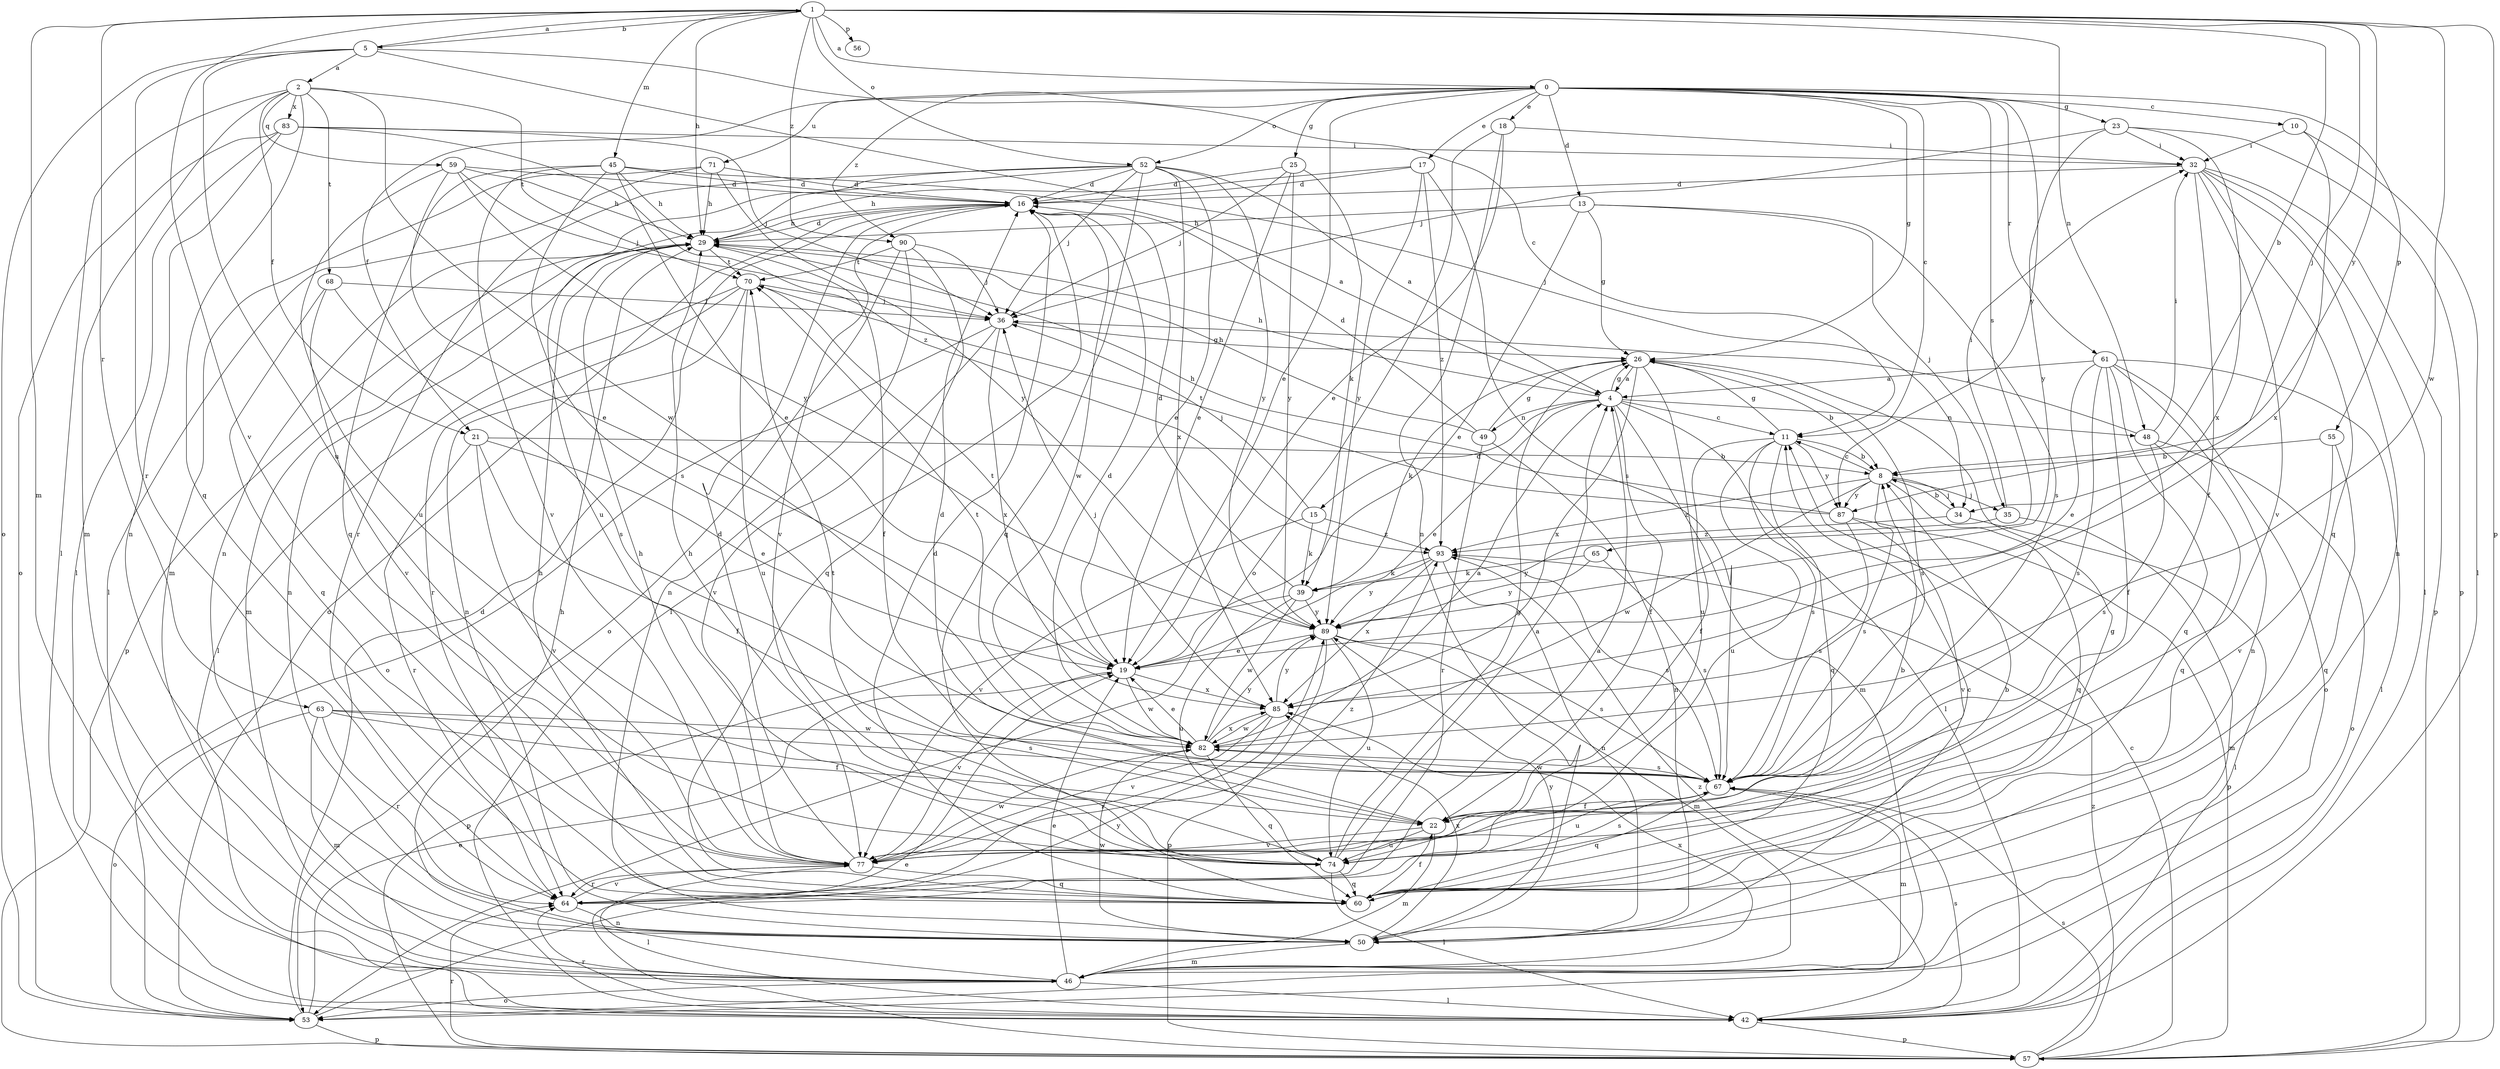 strict digraph  {
0;
1;
2;
4;
5;
8;
10;
11;
13;
15;
16;
17;
18;
19;
21;
22;
23;
25;
26;
29;
32;
34;
35;
36;
39;
42;
45;
46;
48;
49;
50;
52;
53;
55;
56;
57;
59;
60;
61;
63;
64;
65;
67;
68;
70;
71;
74;
77;
82;
83;
85;
87;
89;
90;
93;
0 -> 10  [label=c];
0 -> 11  [label=c];
0 -> 13  [label=d];
0 -> 17  [label=e];
0 -> 18  [label=e];
0 -> 19  [label=e];
0 -> 21  [label=f];
0 -> 23  [label=g];
0 -> 25  [label=g];
0 -> 26  [label=g];
0 -> 52  [label=o];
0 -> 55  [label=p];
0 -> 61  [label=r];
0 -> 65  [label=s];
0 -> 71  [label=u];
0 -> 87  [label=y];
0 -> 90  [label=z];
1 -> 0  [label=a];
1 -> 5  [label=b];
1 -> 8  [label=b];
1 -> 29  [label=h];
1 -> 34  [label=j];
1 -> 45  [label=m];
1 -> 46  [label=m];
1 -> 48  [label=n];
1 -> 52  [label=o];
1 -> 56  [label=p];
1 -> 57  [label=p];
1 -> 63  [label=r];
1 -> 77  [label=v];
1 -> 82  [label=w];
1 -> 87  [label=y];
1 -> 90  [label=z];
2 -> 21  [label=f];
2 -> 42  [label=l];
2 -> 46  [label=m];
2 -> 59  [label=q];
2 -> 60  [label=q];
2 -> 68  [label=t];
2 -> 70  [label=t];
2 -> 82  [label=w];
2 -> 83  [label=x];
4 -> 11  [label=c];
4 -> 15  [label=d];
4 -> 19  [label=e];
4 -> 22  [label=f];
4 -> 26  [label=g];
4 -> 29  [label=h];
4 -> 42  [label=l];
4 -> 46  [label=m];
4 -> 48  [label=n];
4 -> 49  [label=n];
5 -> 1  [label=a];
5 -> 2  [label=a];
5 -> 11  [label=c];
5 -> 34  [label=j];
5 -> 53  [label=o];
5 -> 64  [label=r];
5 -> 74  [label=u];
8 -> 11  [label=c];
8 -> 34  [label=j];
8 -> 35  [label=j];
8 -> 60  [label=q];
8 -> 67  [label=s];
8 -> 82  [label=w];
8 -> 87  [label=y];
8 -> 93  [label=z];
10 -> 32  [label=i];
10 -> 42  [label=l];
10 -> 85  [label=x];
11 -> 8  [label=b];
11 -> 22  [label=f];
11 -> 26  [label=g];
11 -> 60  [label=q];
11 -> 67  [label=s];
11 -> 74  [label=u];
11 -> 87  [label=y];
13 -> 19  [label=e];
13 -> 26  [label=g];
13 -> 29  [label=h];
13 -> 35  [label=j];
13 -> 67  [label=s];
15 -> 36  [label=j];
15 -> 39  [label=k];
15 -> 77  [label=v];
15 -> 93  [label=z];
16 -> 29  [label=h];
16 -> 42  [label=l];
16 -> 53  [label=o];
16 -> 77  [label=v];
16 -> 82  [label=w];
17 -> 16  [label=d];
17 -> 29  [label=h];
17 -> 67  [label=s];
17 -> 89  [label=y];
17 -> 93  [label=z];
18 -> 19  [label=e];
18 -> 32  [label=i];
18 -> 50  [label=n];
18 -> 53  [label=o];
19 -> 70  [label=t];
19 -> 77  [label=v];
19 -> 82  [label=w];
19 -> 85  [label=x];
21 -> 8  [label=b];
21 -> 19  [label=e];
21 -> 22  [label=f];
21 -> 64  [label=r];
21 -> 77  [label=v];
22 -> 16  [label=d];
22 -> 46  [label=m];
22 -> 74  [label=u];
22 -> 77  [label=v];
23 -> 32  [label=i];
23 -> 36  [label=j];
23 -> 57  [label=p];
23 -> 85  [label=x];
23 -> 89  [label=y];
25 -> 16  [label=d];
25 -> 19  [label=e];
25 -> 36  [label=j];
25 -> 39  [label=k];
25 -> 89  [label=y];
26 -> 4  [label=a];
26 -> 8  [label=b];
26 -> 39  [label=k];
26 -> 67  [label=s];
26 -> 74  [label=u];
26 -> 85  [label=x];
29 -> 16  [label=d];
29 -> 22  [label=f];
29 -> 46  [label=m];
29 -> 50  [label=n];
29 -> 57  [label=p];
29 -> 70  [label=t];
32 -> 16  [label=d];
32 -> 22  [label=f];
32 -> 42  [label=l];
32 -> 50  [label=n];
32 -> 57  [label=p];
32 -> 60  [label=q];
32 -> 77  [label=v];
34 -> 8  [label=b];
34 -> 42  [label=l];
34 -> 93  [label=z];
35 -> 32  [label=i];
35 -> 46  [label=m];
35 -> 89  [label=y];
36 -> 26  [label=g];
36 -> 53  [label=o];
36 -> 77  [label=v];
36 -> 85  [label=x];
39 -> 16  [label=d];
39 -> 57  [label=p];
39 -> 74  [label=u];
39 -> 82  [label=w];
39 -> 89  [label=y];
42 -> 57  [label=p];
42 -> 64  [label=r];
42 -> 67  [label=s];
42 -> 93  [label=z];
45 -> 4  [label=a];
45 -> 16  [label=d];
45 -> 19  [label=e];
45 -> 29  [label=h];
45 -> 60  [label=q];
45 -> 67  [label=s];
45 -> 77  [label=v];
46 -> 19  [label=e];
46 -> 29  [label=h];
46 -> 42  [label=l];
46 -> 53  [label=o];
46 -> 85  [label=x];
48 -> 32  [label=i];
48 -> 36  [label=j];
48 -> 53  [label=o];
48 -> 60  [label=q];
48 -> 67  [label=s];
49 -> 16  [label=d];
49 -> 26  [label=g];
49 -> 29  [label=h];
49 -> 50  [label=n];
49 -> 64  [label=r];
50 -> 11  [label=c];
50 -> 46  [label=m];
50 -> 82  [label=w];
50 -> 85  [label=x];
50 -> 89  [label=y];
52 -> 4  [label=a];
52 -> 16  [label=d];
52 -> 19  [label=e];
52 -> 36  [label=j];
52 -> 50  [label=n];
52 -> 60  [label=q];
52 -> 64  [label=r];
52 -> 74  [label=u];
52 -> 85  [label=x];
52 -> 89  [label=y];
53 -> 16  [label=d];
53 -> 19  [label=e];
53 -> 57  [label=p];
53 -> 89  [label=y];
55 -> 8  [label=b];
55 -> 60  [label=q];
55 -> 77  [label=v];
57 -> 11  [label=c];
57 -> 19  [label=e];
57 -> 64  [label=r];
57 -> 67  [label=s];
57 -> 93  [label=z];
59 -> 16  [label=d];
59 -> 19  [label=e];
59 -> 29  [label=h];
59 -> 36  [label=j];
59 -> 74  [label=u];
59 -> 89  [label=y];
60 -> 16  [label=d];
60 -> 22  [label=f];
60 -> 26  [label=g];
60 -> 29  [label=h];
61 -> 4  [label=a];
61 -> 19  [label=e];
61 -> 22  [label=f];
61 -> 42  [label=l];
61 -> 50  [label=n];
61 -> 53  [label=o];
61 -> 60  [label=q];
61 -> 67  [label=s];
63 -> 22  [label=f];
63 -> 46  [label=m];
63 -> 53  [label=o];
63 -> 64  [label=r];
63 -> 67  [label=s];
63 -> 82  [label=w];
64 -> 4  [label=a];
64 -> 8  [label=b];
64 -> 50  [label=n];
64 -> 77  [label=v];
65 -> 39  [label=k];
65 -> 67  [label=s];
65 -> 89  [label=y];
67 -> 22  [label=f];
67 -> 46  [label=m];
67 -> 60  [label=q];
67 -> 74  [label=u];
67 -> 82  [label=w];
68 -> 36  [label=j];
68 -> 60  [label=q];
68 -> 67  [label=s];
68 -> 77  [label=v];
70 -> 36  [label=j];
70 -> 42  [label=l];
70 -> 50  [label=n];
70 -> 64  [label=r];
70 -> 74  [label=u];
71 -> 16  [label=d];
71 -> 29  [label=h];
71 -> 42  [label=l];
71 -> 46  [label=m];
71 -> 89  [label=y];
74 -> 4  [label=a];
74 -> 26  [label=g];
74 -> 29  [label=h];
74 -> 42  [label=l];
74 -> 60  [label=q];
74 -> 67  [label=s];
74 -> 70  [label=t];
77 -> 8  [label=b];
77 -> 16  [label=d];
77 -> 29  [label=h];
77 -> 42  [label=l];
77 -> 60  [label=q];
77 -> 64  [label=r];
77 -> 82  [label=w];
77 -> 93  [label=z];
82 -> 4  [label=a];
82 -> 16  [label=d];
82 -> 19  [label=e];
82 -> 60  [label=q];
82 -> 67  [label=s];
82 -> 70  [label=t];
82 -> 85  [label=x];
82 -> 89  [label=y];
83 -> 32  [label=i];
83 -> 36  [label=j];
83 -> 42  [label=l];
83 -> 50  [label=n];
83 -> 53  [label=o];
83 -> 93  [label=z];
85 -> 36  [label=j];
85 -> 64  [label=r];
85 -> 77  [label=v];
85 -> 82  [label=w];
85 -> 89  [label=y];
87 -> 29  [label=h];
87 -> 57  [label=p];
87 -> 67  [label=s];
87 -> 70  [label=t];
87 -> 77  [label=v];
89 -> 19  [label=e];
89 -> 46  [label=m];
89 -> 57  [label=p];
89 -> 67  [label=s];
89 -> 74  [label=u];
90 -> 36  [label=j];
90 -> 50  [label=n];
90 -> 53  [label=o];
90 -> 60  [label=q];
90 -> 70  [label=t];
93 -> 39  [label=k];
93 -> 50  [label=n];
93 -> 67  [label=s];
93 -> 85  [label=x];
93 -> 89  [label=y];
}
